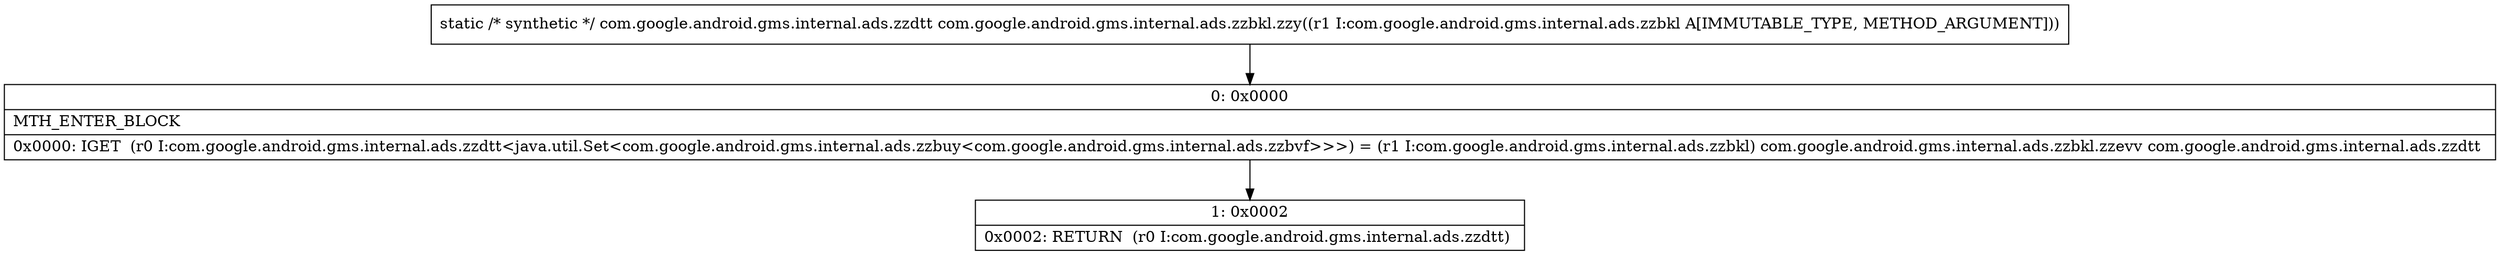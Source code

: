 digraph "CFG forcom.google.android.gms.internal.ads.zzbkl.zzy(Lcom\/google\/android\/gms\/internal\/ads\/zzbkl;)Lcom\/google\/android\/gms\/internal\/ads\/zzdtt;" {
Node_0 [shape=record,label="{0\:\ 0x0000|MTH_ENTER_BLOCK\l|0x0000: IGET  (r0 I:com.google.android.gms.internal.ads.zzdtt\<java.util.Set\<com.google.android.gms.internal.ads.zzbuy\<com.google.android.gms.internal.ads.zzbvf\>\>\>) = (r1 I:com.google.android.gms.internal.ads.zzbkl) com.google.android.gms.internal.ads.zzbkl.zzevv com.google.android.gms.internal.ads.zzdtt \l}"];
Node_1 [shape=record,label="{1\:\ 0x0002|0x0002: RETURN  (r0 I:com.google.android.gms.internal.ads.zzdtt) \l}"];
MethodNode[shape=record,label="{static \/* synthetic *\/ com.google.android.gms.internal.ads.zzdtt com.google.android.gms.internal.ads.zzbkl.zzy((r1 I:com.google.android.gms.internal.ads.zzbkl A[IMMUTABLE_TYPE, METHOD_ARGUMENT])) }"];
MethodNode -> Node_0;
Node_0 -> Node_1;
}

